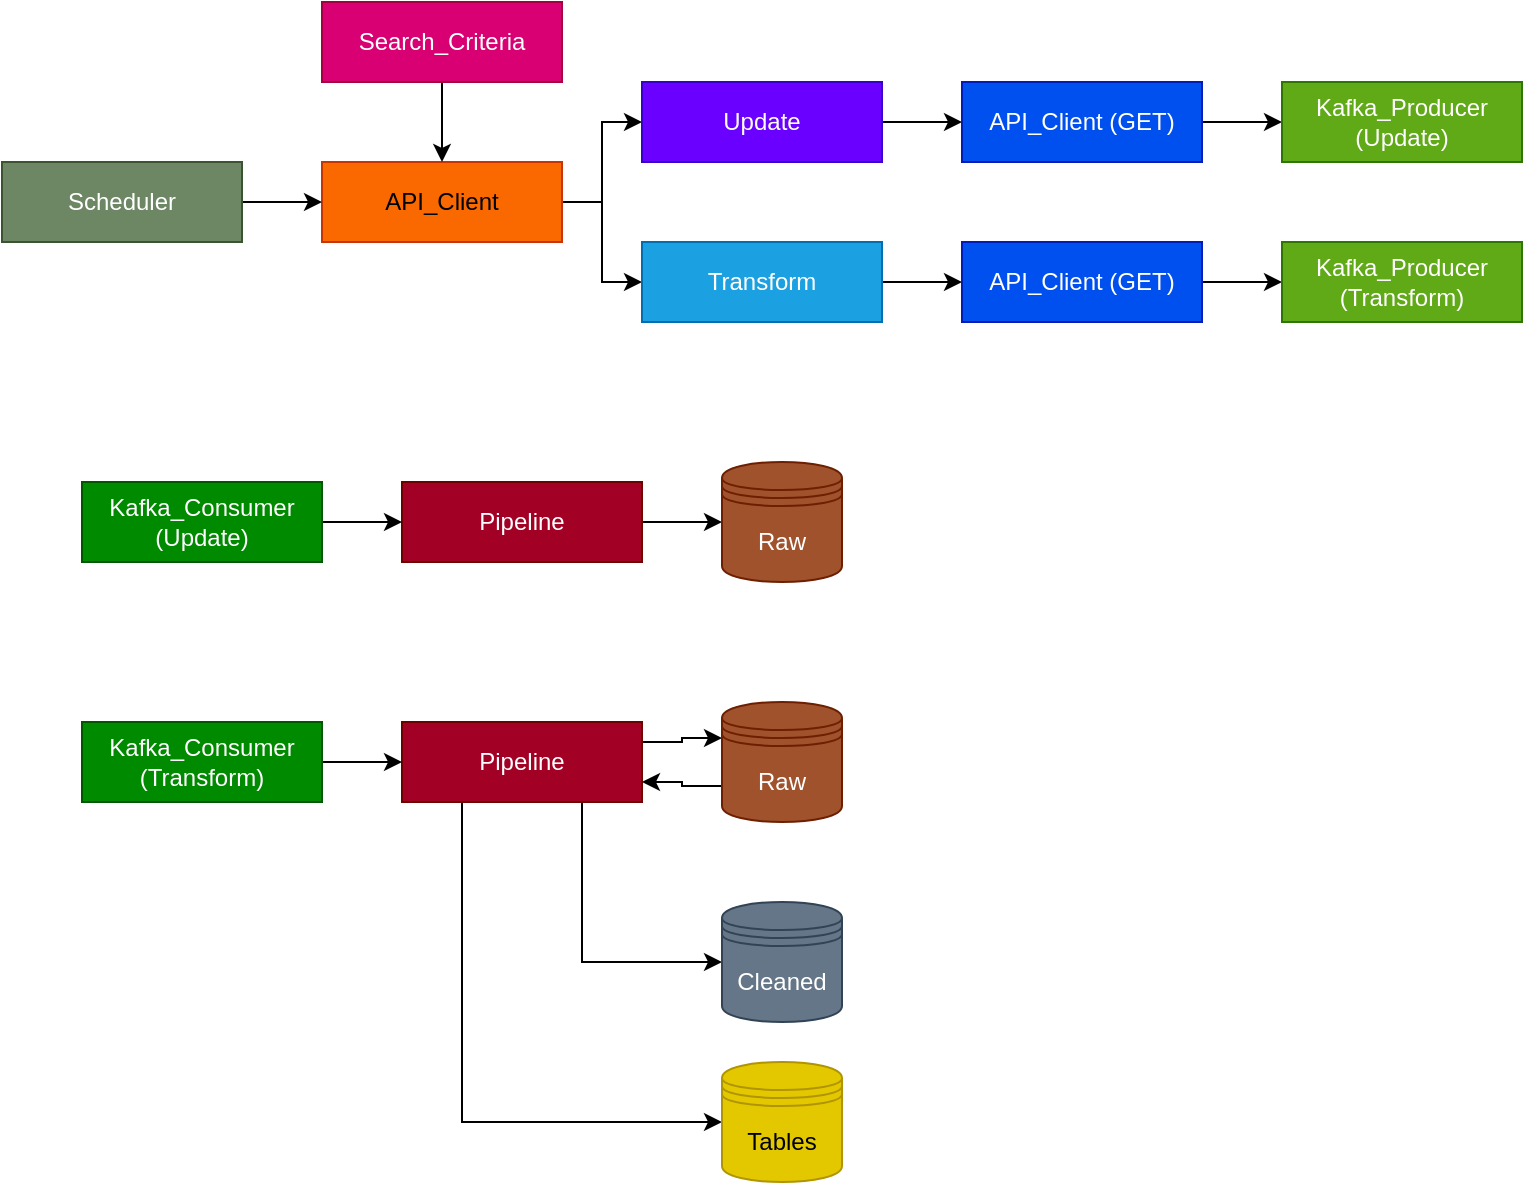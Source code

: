 <mxfile version="24.7.17">
  <diagram name="Page-1" id="4AKSp020mOWLQE9U08Z7">
    <mxGraphModel dx="979" dy="567" grid="1" gridSize="10" guides="1" tooltips="1" connect="1" arrows="1" fold="1" page="1" pageScale="1" pageWidth="827" pageHeight="1169" math="0" shadow="0">
      <root>
        <mxCell id="0" />
        <mxCell id="1" parent="0" />
        <mxCell id="KpwMg04kItnlwbt6qVom-24" style="edgeStyle=orthogonalEdgeStyle;rounded=0;orthogonalLoop=1;jettySize=auto;html=1;" edge="1" parent="1" source="KpwMg04kItnlwbt6qVom-2" target="KpwMg04kItnlwbt6qVom-23">
          <mxGeometry relative="1" as="geometry" />
        </mxCell>
        <mxCell id="KpwMg04kItnlwbt6qVom-2" value="Pipeline" style="rounded=0;whiteSpace=wrap;html=1;fillColor=#a20025;fontColor=#ffffff;strokeColor=#6F0000;" vertex="1" parent="1">
          <mxGeometry x="240" y="400" width="120" height="40" as="geometry" />
        </mxCell>
        <mxCell id="KpwMg04kItnlwbt6qVom-64" style="edgeStyle=orthogonalEdgeStyle;rounded=0;orthogonalLoop=1;jettySize=auto;html=1;entryX=0;entryY=0.5;entryDx=0;entryDy=0;" edge="1" parent="1" source="KpwMg04kItnlwbt6qVom-3" target="KpwMg04kItnlwbt6qVom-6">
          <mxGeometry relative="1" as="geometry" />
        </mxCell>
        <mxCell id="KpwMg04kItnlwbt6qVom-65" style="edgeStyle=orthogonalEdgeStyle;rounded=0;orthogonalLoop=1;jettySize=auto;html=1;entryX=0;entryY=0.5;entryDx=0;entryDy=0;" edge="1" parent="1" source="KpwMg04kItnlwbt6qVom-3" target="KpwMg04kItnlwbt6qVom-7">
          <mxGeometry relative="1" as="geometry" />
        </mxCell>
        <mxCell id="KpwMg04kItnlwbt6qVom-3" value="API_Client" style="rounded=0;whiteSpace=wrap;html=1;fillColor=#fa6800;fontColor=#000000;strokeColor=#C73500;" vertex="1" parent="1">
          <mxGeometry x="200" y="240" width="120" height="40" as="geometry" />
        </mxCell>
        <mxCell id="KpwMg04kItnlwbt6qVom-12" style="edgeStyle=orthogonalEdgeStyle;rounded=0;orthogonalLoop=1;jettySize=auto;html=1;entryX=0.5;entryY=0;entryDx=0;entryDy=0;" edge="1" parent="1" source="KpwMg04kItnlwbt6qVom-4" target="KpwMg04kItnlwbt6qVom-3">
          <mxGeometry relative="1" as="geometry" />
        </mxCell>
        <mxCell id="KpwMg04kItnlwbt6qVom-4" value="Search_Criteria" style="rounded=0;whiteSpace=wrap;html=1;fillColor=#d80073;fontColor=#ffffff;strokeColor=#A50040;" vertex="1" parent="1">
          <mxGeometry x="200" y="160" width="120" height="40" as="geometry" />
        </mxCell>
        <mxCell id="KpwMg04kItnlwbt6qVom-63" style="edgeStyle=orthogonalEdgeStyle;rounded=0;orthogonalLoop=1;jettySize=auto;html=1;entryX=0;entryY=0.5;entryDx=0;entryDy=0;" edge="1" parent="1" source="KpwMg04kItnlwbt6qVom-5" target="KpwMg04kItnlwbt6qVom-3">
          <mxGeometry relative="1" as="geometry" />
        </mxCell>
        <mxCell id="KpwMg04kItnlwbt6qVom-5" value="Scheduler" style="rounded=0;whiteSpace=wrap;html=1;fillColor=#6d8764;fontColor=#ffffff;strokeColor=#3A5431;" vertex="1" parent="1">
          <mxGeometry x="40" y="240" width="120" height="40" as="geometry" />
        </mxCell>
        <mxCell id="KpwMg04kItnlwbt6qVom-15" style="edgeStyle=orthogonalEdgeStyle;rounded=0;orthogonalLoop=1;jettySize=auto;html=1;entryX=0;entryY=0.5;entryDx=0;entryDy=0;" edge="1" parent="1" source="KpwMg04kItnlwbt6qVom-6" target="KpwMg04kItnlwbt6qVom-14">
          <mxGeometry relative="1" as="geometry" />
        </mxCell>
        <mxCell id="KpwMg04kItnlwbt6qVom-6" value="Update" style="rounded=0;whiteSpace=wrap;html=1;fillColor=#6a00ff;fontColor=#ffffff;strokeColor=#3700CC;" vertex="1" parent="1">
          <mxGeometry x="360" y="200" width="120" height="40" as="geometry" />
        </mxCell>
        <mxCell id="KpwMg04kItnlwbt6qVom-21" style="edgeStyle=orthogonalEdgeStyle;rounded=0;orthogonalLoop=1;jettySize=auto;html=1;entryX=0;entryY=0.5;entryDx=0;entryDy=0;" edge="1" parent="1" source="KpwMg04kItnlwbt6qVom-7" target="KpwMg04kItnlwbt6qVom-19">
          <mxGeometry relative="1" as="geometry" />
        </mxCell>
        <mxCell id="KpwMg04kItnlwbt6qVom-7" value="Transform" style="rounded=0;whiteSpace=wrap;html=1;fillColor=#1ba1e2;fontColor=#ffffff;strokeColor=#006EAF;" vertex="1" parent="1">
          <mxGeometry x="360" y="280" width="120" height="40" as="geometry" />
        </mxCell>
        <mxCell id="KpwMg04kItnlwbt6qVom-17" style="edgeStyle=orthogonalEdgeStyle;rounded=0;orthogonalLoop=1;jettySize=auto;html=1;" edge="1" parent="1" source="KpwMg04kItnlwbt6qVom-14" target="KpwMg04kItnlwbt6qVom-16">
          <mxGeometry relative="1" as="geometry" />
        </mxCell>
        <mxCell id="KpwMg04kItnlwbt6qVom-14" value="API_Client (GET)" style="rounded=0;whiteSpace=wrap;html=1;fillColor=#0050ef;fontColor=#ffffff;strokeColor=#001DBC;" vertex="1" parent="1">
          <mxGeometry x="520" y="200" width="120" height="40" as="geometry" />
        </mxCell>
        <mxCell id="KpwMg04kItnlwbt6qVom-16" value="Kafka_Producer&lt;div&gt;(Update)&lt;/div&gt;" style="rounded=0;whiteSpace=wrap;html=1;fillColor=#60a917;fontColor=#ffffff;strokeColor=#2D7600;" vertex="1" parent="1">
          <mxGeometry x="680" y="200" width="120" height="40" as="geometry" />
        </mxCell>
        <mxCell id="KpwMg04kItnlwbt6qVom-18" style="edgeStyle=orthogonalEdgeStyle;rounded=0;orthogonalLoop=1;jettySize=auto;html=1;" edge="1" parent="1" source="KpwMg04kItnlwbt6qVom-19" target="KpwMg04kItnlwbt6qVom-20">
          <mxGeometry relative="1" as="geometry" />
        </mxCell>
        <mxCell id="KpwMg04kItnlwbt6qVom-19" value="API_Client (GET)" style="rounded=0;whiteSpace=wrap;html=1;fillColor=#0050ef;fontColor=#ffffff;strokeColor=#001DBC;" vertex="1" parent="1">
          <mxGeometry x="520" y="280" width="120" height="40" as="geometry" />
        </mxCell>
        <mxCell id="KpwMg04kItnlwbt6qVom-20" value="Kafka_Producer&lt;div&gt;(Transform)&lt;/div&gt;" style="rounded=0;whiteSpace=wrap;html=1;fillColor=#60a917;fontColor=#ffffff;strokeColor=#2D7600;" vertex="1" parent="1">
          <mxGeometry x="680" y="280" width="120" height="40" as="geometry" />
        </mxCell>
        <mxCell id="KpwMg04kItnlwbt6qVom-23" value="Raw" style="shape=datastore;whiteSpace=wrap;html=1;fillColor=#a0522d;fontColor=#ffffff;strokeColor=#6D1F00;" vertex="1" parent="1">
          <mxGeometry x="400" y="390" width="60" height="60" as="geometry" />
        </mxCell>
        <mxCell id="KpwMg04kItnlwbt6qVom-41" style="edgeStyle=orthogonalEdgeStyle;rounded=0;orthogonalLoop=1;jettySize=auto;html=1;entryX=0;entryY=0.5;entryDx=0;entryDy=0;" edge="1" parent="1" source="KpwMg04kItnlwbt6qVom-25" target="KpwMg04kItnlwbt6qVom-2">
          <mxGeometry relative="1" as="geometry" />
        </mxCell>
        <mxCell id="KpwMg04kItnlwbt6qVom-25" value="Kafka_Consumer&lt;div&gt;(Update)&lt;/div&gt;" style="rounded=0;whiteSpace=wrap;html=1;fillColor=#008a00;fontColor=#ffffff;strokeColor=#005700;" vertex="1" parent="1">
          <mxGeometry x="80" y="400" width="120" height="40" as="geometry" />
        </mxCell>
        <mxCell id="KpwMg04kItnlwbt6qVom-37" style="edgeStyle=orthogonalEdgeStyle;rounded=0;orthogonalLoop=1;jettySize=auto;html=1;entryX=0;entryY=0.3;entryDx=0;entryDy=0;exitX=1;exitY=0.25;exitDx=0;exitDy=0;" edge="1" parent="1" source="KpwMg04kItnlwbt6qVom-33" target="KpwMg04kItnlwbt6qVom-34">
          <mxGeometry relative="1" as="geometry" />
        </mxCell>
        <mxCell id="KpwMg04kItnlwbt6qVom-40" style="edgeStyle=orthogonalEdgeStyle;rounded=0;orthogonalLoop=1;jettySize=auto;html=1;entryX=0;entryY=0.5;entryDx=0;entryDy=0;exitX=0.75;exitY=1;exitDx=0;exitDy=0;" edge="1" parent="1" source="KpwMg04kItnlwbt6qVom-33" target="KpwMg04kItnlwbt6qVom-39">
          <mxGeometry relative="1" as="geometry" />
        </mxCell>
        <mxCell id="KpwMg04kItnlwbt6qVom-62" style="edgeStyle=orthogonalEdgeStyle;rounded=0;orthogonalLoop=1;jettySize=auto;html=1;entryX=0;entryY=0.5;entryDx=0;entryDy=0;exitX=0.25;exitY=1;exitDx=0;exitDy=0;" edge="1" parent="1" source="KpwMg04kItnlwbt6qVom-33" target="KpwMg04kItnlwbt6qVom-61">
          <mxGeometry relative="1" as="geometry" />
        </mxCell>
        <mxCell id="KpwMg04kItnlwbt6qVom-33" value="Pipeline" style="rounded=0;whiteSpace=wrap;html=1;fillColor=#a20025;fontColor=#ffffff;strokeColor=#6F0000;" vertex="1" parent="1">
          <mxGeometry x="240" y="520" width="120" height="40" as="geometry" />
        </mxCell>
        <mxCell id="KpwMg04kItnlwbt6qVom-38" style="edgeStyle=orthogonalEdgeStyle;rounded=0;orthogonalLoop=1;jettySize=auto;html=1;entryX=1;entryY=0.75;entryDx=0;entryDy=0;exitX=0;exitY=0.7;exitDx=0;exitDy=0;" edge="1" parent="1" source="KpwMg04kItnlwbt6qVom-34" target="KpwMg04kItnlwbt6qVom-33">
          <mxGeometry relative="1" as="geometry" />
        </mxCell>
        <mxCell id="KpwMg04kItnlwbt6qVom-34" value="Raw" style="shape=datastore;whiteSpace=wrap;html=1;fillColor=#a0522d;fontColor=#ffffff;strokeColor=#6D1F00;" vertex="1" parent="1">
          <mxGeometry x="400" y="510" width="60" height="60" as="geometry" />
        </mxCell>
        <mxCell id="KpwMg04kItnlwbt6qVom-35" style="edgeStyle=orthogonalEdgeStyle;rounded=0;orthogonalLoop=1;jettySize=auto;html=1;entryX=0;entryY=0.5;entryDx=0;entryDy=0;" edge="1" parent="1" source="KpwMg04kItnlwbt6qVom-36" target="KpwMg04kItnlwbt6qVom-33">
          <mxGeometry relative="1" as="geometry" />
        </mxCell>
        <mxCell id="KpwMg04kItnlwbt6qVom-36" value="Kafka_Consumer&lt;div&gt;(Transform)&lt;/div&gt;" style="rounded=0;whiteSpace=wrap;html=1;fillColor=#008a00;fontColor=#ffffff;strokeColor=#005700;" vertex="1" parent="1">
          <mxGeometry x="80" y="520" width="120" height="40" as="geometry" />
        </mxCell>
        <mxCell id="KpwMg04kItnlwbt6qVom-39" value="Cleaned" style="shape=datastore;whiteSpace=wrap;html=1;fillColor=#647687;fontColor=#ffffff;strokeColor=#314354;" vertex="1" parent="1">
          <mxGeometry x="400" y="610" width="60" height="60" as="geometry" />
        </mxCell>
        <mxCell id="KpwMg04kItnlwbt6qVom-61" value="Tables" style="shape=datastore;whiteSpace=wrap;html=1;fillColor=#e3c800;fontColor=#000000;strokeColor=#B09500;" vertex="1" parent="1">
          <mxGeometry x="400" y="690" width="60" height="60" as="geometry" />
        </mxCell>
      </root>
    </mxGraphModel>
  </diagram>
</mxfile>
